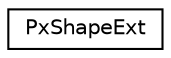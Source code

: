 digraph "Graphical Class Hierarchy"
{
  edge [fontname="Helvetica",fontsize="10",labelfontname="Helvetica",labelfontsize="10"];
  node [fontname="Helvetica",fontsize="10",shape=record];
  rankdir="LR";
  Node0 [label="PxShapeExt",height=0.2,width=0.4,color="black", fillcolor="white", style="filled",URL="$classPxShapeExt.html",tooltip="utility functions for use with PxShape "];
}
